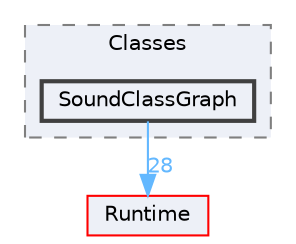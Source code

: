 digraph "SoundClassGraph"
{
 // INTERACTIVE_SVG=YES
 // LATEX_PDF_SIZE
  bgcolor="transparent";
  edge [fontname=Helvetica,fontsize=10,labelfontname=Helvetica,labelfontsize=10];
  node [fontname=Helvetica,fontsize=10,shape=box,height=0.2,width=0.4];
  compound=true
  subgraph clusterdir_a7941fb45790ea681930d0ab34e89c5d {
    graph [ bgcolor="#edf0f7", pencolor="grey50", label="Classes", fontname=Helvetica,fontsize=10 style="filled,dashed", URL="dir_a7941fb45790ea681930d0ab34e89c5d.html",tooltip=""]
  dir_30914f7922117664b7a6fc750877ca06 [label="SoundClassGraph", fillcolor="#edf0f7", color="grey25", style="filled,bold", URL="dir_30914f7922117664b7a6fc750877ca06.html",tooltip=""];
  }
  dir_7536b172fbd480bfd146a1b1acd6856b [label="Runtime", fillcolor="#edf0f7", color="red", style="filled", URL="dir_7536b172fbd480bfd146a1b1acd6856b.html",tooltip=""];
  dir_30914f7922117664b7a6fc750877ca06->dir_7536b172fbd480bfd146a1b1acd6856b [headlabel="28", labeldistance=1.5 headhref="dir_001056_000984.html" href="dir_001056_000984.html" color="steelblue1" fontcolor="steelblue1"];
}
